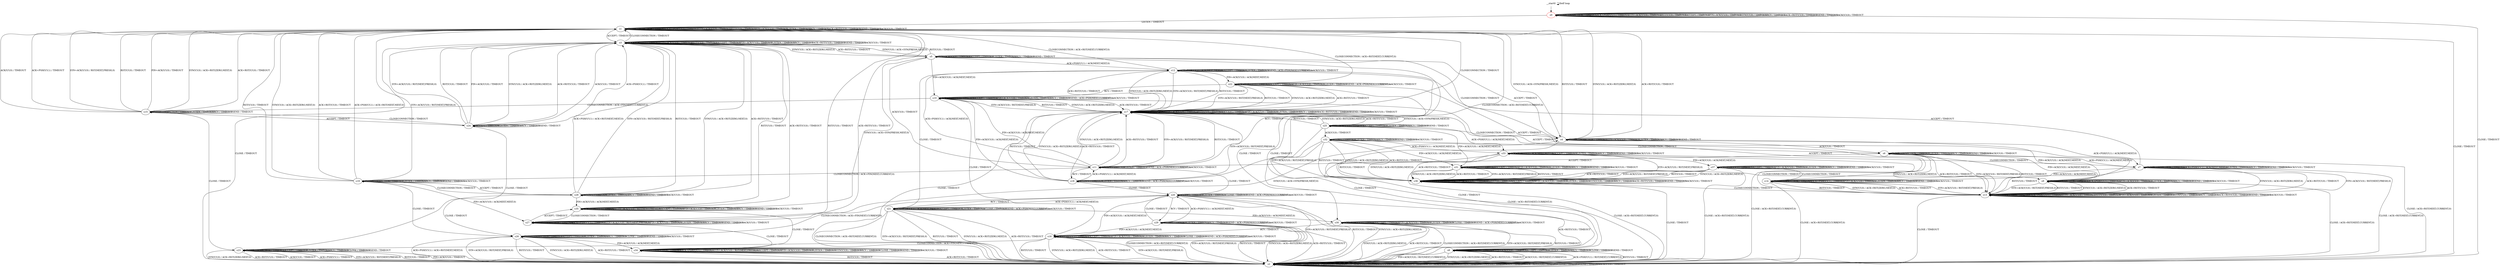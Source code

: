 digraph G {
	graph [name=G];
	s0	[color=red,
		label=s0];
	s0 -> s0	[key=0,
		label="CLOSECONNECTION / TIMEOUT"];
	s0 -> s0	[key=1,
		label="ACK+PSH(V,V,1) / TIMEOUT"];
	s0 -> s0	[key=2,
		label="SYN+ACK(V,V,0) / TIMEOUT"];
	s0 -> s0	[key=3,
		label="RST(V,V,0) / TIMEOUT"];
	s0 -> s0	[key=4,
		label="ACCEPT / TIMEOUT"];
	s0 -> s0	[key=5,
		label="FIN+ACK(V,V,0) / TIMEOUT"];
	s0 -> s0	[key=6,
		label="SYN(V,V,0) / TIMEOUT"];
	s0 -> s0	[key=7,
		label="RCV / TIMEOUT"];
	s0 -> s0	[key=8,
		label="ACK+RST(V,V,0) / TIMEOUT"];
	s0 -> s0	[key=9,
		label="SEND / TIMEOUT"];
	s0 -> s0	[key=10,
		label="ACK(V,V,0) / TIMEOUT"];
	s1	[label=s1];
	s0 -> s1	[key=0,
		label="LISTEN / TIMEOUT"];
	s2	[label=s2];
	s0 -> s2	[key=0,
		label="CLOSE / TIMEOUT"];
	s1 -> s1	[key=0,
		label="CLOSECONNECTION / TIMEOUT"];
	s1 -> s1	[key=1,
		label="ACK+PSH(V,V,1) / TIMEOUT"];
	s1 -> s1	[key=2,
		label="SYN+ACK(V,V,0) / TIMEOUT"];
	s1 -> s1	[key=3,
		label="RST(V,V,0) / TIMEOUT"];
	s1 -> s1	[key=4,
		label="FIN+ACK(V,V,0) / TIMEOUT"];
	s1 -> s1	[key=5,
		label="LISTEN / TIMEOUT"];
	s1 -> s1	[key=6,
		label="RCV / TIMEOUT"];
	s1 -> s1	[key=7,
		label="ACK+RST(V,V,0) / TIMEOUT"];
	s1 -> s1	[key=8,
		label="SEND / TIMEOUT"];
	s1 -> s1	[key=9,
		label="ACK(V,V,0) / TIMEOUT"];
	s1 -> s2	[key=0,
		label="CLOSE / TIMEOUT"];
	s3	[label=s3];
	s1 -> s3	[key=0,
		label="ACCEPT / TIMEOUT"];
	s4	[label=s4];
	s1 -> s4	[key=0,
		label="SYN(V,V,0) / ACK+SYN(FRESH,NEXT,0)"];
	s2 -> s2	[key=0,
		label="CLOSECONNECTION / TIMEOUT"];
	s2 -> s2	[key=1,
		label="ACK+PSH(V,V,1) / TIMEOUT"];
	s2 -> s2	[key=2,
		label="SYN+ACK(V,V,0) / TIMEOUT"];
	s2 -> s2	[key=3,
		label="RST(V,V,0) / TIMEOUT"];
	s2 -> s2	[key=4,
		label="ACCEPT / TIMEOUT"];
	s2 -> s2	[key=5,
		label="FIN+ACK(V,V,0) / TIMEOUT"];
	s2 -> s2	[key=6,
		label="LISTEN / TIMEOUT"];
	s2 -> s2	[key=7,
		label="SYN(V,V,0) / TIMEOUT"];
	s2 -> s2	[key=8,
		label="RCV / TIMEOUT"];
	s2 -> s2	[key=9,
		label="ACK+RST(V,V,0) / TIMEOUT"];
	s2 -> s2	[key=10,
		label="CLOSE / TIMEOUT"];
	s2 -> s2	[key=11,
		label="SEND / TIMEOUT"];
	s2 -> s2	[key=12,
		label="ACK(V,V,0) / TIMEOUT"];
	s3 -> s1	[key=0,
		label="CLOSECONNECTION / TIMEOUT"];
	s3 -> s2	[key=0,
		label="CLOSE / TIMEOUT"];
	s3 -> s3	[key=0,
		label="ACK+PSH(V,V,1) / TIMEOUT"];
	s3 -> s3	[key=1,
		label="SYN+ACK(V,V,0) / TIMEOUT"];
	s3 -> s3	[key=2,
		label="RST(V,V,0) / TIMEOUT"];
	s3 -> s3	[key=3,
		label="ACCEPT / TIMEOUT"];
	s3 -> s3	[key=4,
		label="FIN+ACK(V,V,0) / TIMEOUT"];
	s3 -> s3	[key=5,
		label="LISTEN / TIMEOUT"];
	s3 -> s3	[key=6,
		label="RCV / TIMEOUT"];
	s3 -> s3	[key=7,
		label="ACK+RST(V,V,0) / TIMEOUT"];
	s3 -> s3	[key=8,
		label="SEND / TIMEOUT"];
	s3 -> s3	[key=9,
		label="ACK(V,V,0) / TIMEOUT"];
	s5	[label=s5];
	s3 -> s5	[key=0,
		label="SYN(V,V,0) / ACK+SYN(FRESH,NEXT,0)"];
	s4 -> s1	[key=0,
		label="RST(V,V,0) / TIMEOUT"];
	s4 -> s1	[key=1,
		label="SYN(V,V,0) / ACK+RST(ZERO,NEXT,0)"];
	s4 -> s1	[key=2,
		label="ACK+RST(V,V,0) / TIMEOUT"];
	s4 -> s4	[key=0,
		label="CLOSECONNECTION / TIMEOUT"];
	s4 -> s4	[key=1,
		label="SYN+ACK(V,V,0) / TIMEOUT"];
	s4 -> s4	[key=2,
		label="LISTEN / TIMEOUT"];
	s4 -> s4	[key=3,
		label="RCV / TIMEOUT"];
	s4 -> s4	[key=4,
		label="SEND / TIMEOUT"];
	s4 -> s5	[key=0,
		label="ACCEPT / TIMEOUT"];
	s6	[label=s6];
	s4 -> s6	[key=0,
		label="ACK(V,V,0) / TIMEOUT"];
	s7	[label=s7];
	s4 -> s7	[key=0,
		label="ACK+PSH(V,V,1) / ACK(NEXT,NEXT,0)"];
	s8	[label=s8];
	s4 -> s8	[key=0,
		label="CLOSE / TIMEOUT"];
	s9	[label=s9];
	s4 -> s9	[key=0,
		label="FIN+ACK(V,V,0) / ACK(NEXT,NEXT,0)"];
	s5 -> s3	[key=0,
		label="RST(V,V,0) / TIMEOUT"];
	s5 -> s3	[key=1,
		label="SYN(V,V,0) / ACK+RST(ZERO,NEXT,0)"];
	s5 -> s3	[key=2,
		label="ACK+RST(V,V,0) / TIMEOUT"];
	s5 -> s4	[key=0,
		label="CLOSECONNECTION / TIMEOUT"];
	s5 -> s5	[key=0,
		label="SYN+ACK(V,V,0) / TIMEOUT"];
	s5 -> s5	[key=1,
		label="ACCEPT / TIMEOUT"];
	s5 -> s5	[key=2,
		label="LISTEN / TIMEOUT"];
	s5 -> s5	[key=3,
		label="RCV / TIMEOUT"];
	s5 -> s5	[key=4,
		label="SEND / TIMEOUT"];
	s5 -> s8	[key=0,
		label="CLOSE / TIMEOUT"];
	s10	[label=s10];
	s5 -> s10	[key=0,
		label="FIN+ACK(V,V,0) / ACK(NEXT,NEXT,0)"];
	s11	[label=s11];
	s5 -> s11	[key=0,
		label="ACK(V,V,0) / TIMEOUT"];
	s12	[label=s12];
	s5 -> s12	[key=0,
		label="ACK+PSH(V,V,1) / ACK(NEXT,NEXT,0)"];
	s6 -> s2	[key=0,
		label="CLOSE / ACK+RST(NEXT,CURRENT,0)"];
	s6 -> s6	[key=0,
		label="CLOSECONNECTION / TIMEOUT"];
	s6 -> s6	[key=1,
		label="LISTEN / TIMEOUT"];
	s6 -> s6	[key=2,
		label="RCV / TIMEOUT"];
	s6 -> s6	[key=3,
		label="SEND / TIMEOUT"];
	s6 -> s6	[key=4,
		label="ACK(V,V,0) / TIMEOUT"];
	s6 -> s7	[key=0,
		label="ACK+PSH(V,V,1) / ACK(NEXT,NEXT,0)"];
	s6 -> s9	[key=0,
		label="FIN+ACK(V,V,0) / ACK(NEXT,NEXT,0)"];
	s6 -> s11	[key=0,
		label="ACCEPT / TIMEOUT"];
	s13	[label=s13];
	s6 -> s13	[key=0,
		label="SYN+ACK(V,V,0) / RST(NEXT,FRESH,0)"];
	s6 -> s13	[key=1,
		label="RST(V,V,0) / TIMEOUT"];
	s6 -> s13	[key=2,
		label="SYN(V,V,0) / ACK+RST(ZERO,NEXT,0)"];
	s6 -> s13	[key=3,
		label="ACK+RST(V,V,0) / TIMEOUT"];
	s7 -> s2	[key=0,
		label="CLOSE / ACK+RST(NEXT,CURRENT,0)"];
	s7 -> s7	[key=0,
		label="CLOSECONNECTION / TIMEOUT"];
	s7 -> s7	[key=1,
		label="ACK+PSH(V,V,1) / ACK(NEXT,NEXT,0)"];
	s7 -> s7	[key=2,
		label="LISTEN / TIMEOUT"];
	s7 -> s7	[key=3,
		label="RCV / TIMEOUT"];
	s7 -> s7	[key=4,
		label="SEND / TIMEOUT"];
	s7 -> s7	[key=5,
		label="ACK(V,V,0) / TIMEOUT"];
	s7 -> s12	[key=0,
		label="ACCEPT / TIMEOUT"];
	s7 -> s13	[key=0,
		label="SYN+ACK(V,V,0) / RST(NEXT,FRESH,0)"];
	s7 -> s13	[key=1,
		label="RST(V,V,0) / TIMEOUT"];
	s7 -> s13	[key=2,
		label="SYN(V,V,0) / ACK+RST(ZERO,NEXT,0)"];
	s7 -> s13	[key=3,
		label="ACK+RST(V,V,0) / TIMEOUT"];
	s14	[label=s14];
	s7 -> s14	[key=0,
		label="FIN+ACK(V,V,0) / ACK(NEXT,NEXT,0)"];
	s8 -> s2	[key=0,
		label="ACK+PSH(V,V,1) / RST(NEXT,CURRENT,0)"];
	s8 -> s2	[key=1,
		label="RST(V,V,0) / TIMEOUT"];
	s8 -> s2	[key=2,
		label="FIN+ACK(V,V,0) / RST(NEXT,CURRENT,0)"];
	s8 -> s2	[key=3,
		label="SYN(V,V,0) / ACK+RST(ZERO,NEXT,0)"];
	s8 -> s2	[key=4,
		label="ACK+RST(V,V,0) / TIMEOUT"];
	s8 -> s2	[key=5,
		label="ACK(V,V,0) / RST(NEXT,CURRENT,0)"];
	s8 -> s8	[key=0,
		label="CLOSECONNECTION / TIMEOUT"];
	s8 -> s8	[key=1,
		label="SYN+ACK(V,V,0) / TIMEOUT"];
	s8 -> s8	[key=2,
		label="ACCEPT / TIMEOUT"];
	s8 -> s8	[key=3,
		label="LISTEN / TIMEOUT"];
	s8 -> s8	[key=4,
		label="RCV / TIMEOUT"];
	s8 -> s8	[key=5,
		label="CLOSE / TIMEOUT"];
	s8 -> s8	[key=6,
		label="SEND / TIMEOUT"];
	s9 -> s2	[key=0,
		label="CLOSE / ACK+RST(NEXT,CURRENT,0)"];
	s9 -> s9	[key=0,
		label="CLOSECONNECTION / TIMEOUT"];
	s9 -> s9	[key=1,
		label="ACK+PSH(V,V,1) / TIMEOUT"];
	s9 -> s9	[key=2,
		label="FIN+ACK(V,V,0) / TIMEOUT"];
	s9 -> s9	[key=3,
		label="LISTEN / TIMEOUT"];
	s9 -> s9	[key=4,
		label="RCV / TIMEOUT"];
	s9 -> s9	[key=5,
		label="SEND / TIMEOUT"];
	s9 -> s9	[key=6,
		label="ACK(V,V,0) / TIMEOUT"];
	s9 -> s10	[key=0,
		label="ACCEPT / TIMEOUT"];
	s9 -> s13	[key=0,
		label="SYN+ACK(V,V,0) / RST(NEXT,FRESH,0)"];
	s9 -> s13	[key=1,
		label="RST(V,V,0) / TIMEOUT"];
	s9 -> s13	[key=2,
		label="SYN(V,V,0) / ACK+RST(ZERO,NEXT,0)"];
	s9 -> s13	[key=3,
		label="ACK+RST(V,V,0) / TIMEOUT"];
	s10 -> s10	[key=0,
		label="ACK+PSH(V,V,1) / TIMEOUT"];
	s10 -> s10	[key=1,
		label="ACCEPT / TIMEOUT"];
	s10 -> s10	[key=2,
		label="FIN+ACK(V,V,0) / TIMEOUT"];
	s10 -> s10	[key=3,
		label="LISTEN / TIMEOUT"];
	s10 -> s10	[key=4,
		label="RCV / TIMEOUT"];
	s10 -> s10	[key=5,
		label="SEND / ACK+PSH(NEXT,CURRENT,1)"];
	s10 -> s10	[key=6,
		label="ACK(V,V,0) / TIMEOUT"];
	s15	[label=s15];
	s10 -> s15	[key=0,
		label="CLOSECONNECTION / ACK+FIN(NEXT,CURRENT,0)"];
	s16	[label=s16];
	s10 -> s16	[key=0,
		label="CLOSE / TIMEOUT"];
	s17	[label=s17];
	s10 -> s17	[key=0,
		label="SYN+ACK(V,V,0) / RST(NEXT,FRESH,0)"];
	s10 -> s17	[key=1,
		label="RST(V,V,0) / TIMEOUT"];
	s10 -> s17	[key=2,
		label="SYN(V,V,0) / ACK+RST(ZERO,NEXT,0)"];
	s10 -> s17	[key=3,
		label="ACK+RST(V,V,0) / TIMEOUT"];
	s11 -> s10	[key=0,
		label="FIN+ACK(V,V,0) / ACK(NEXT,NEXT,0)"];
	s11 -> s11	[key=0,
		label="ACCEPT / TIMEOUT"];
	s11 -> s11	[key=1,
		label="LISTEN / TIMEOUT"];
	s11 -> s11	[key=2,
		label="SEND / ACK+PSH(NEXT,CURRENT,1)"];
	s11 -> s11	[key=3,
		label="ACK(V,V,0) / TIMEOUT"];
	s11 -> s12	[key=0,
		label="ACK+PSH(V,V,1) / ACK(NEXT,NEXT,0)"];
	s11 -> s17	[key=0,
		label="SYN+ACK(V,V,0) / RST(NEXT,FRESH,0)"];
	s11 -> s17	[key=1,
		label="RST(V,V,0) / TIMEOUT"];
	s11 -> s17	[key=2,
		label="SYN(V,V,0) / ACK+RST(ZERO,NEXT,0)"];
	s11 -> s17	[key=3,
		label="ACK+RST(V,V,0) / TIMEOUT"];
	s18	[label=s18];
	s11 -> s18	[key=0,
		label="RCV / TIMEOUT"];
	s19	[label=s19];
	s11 -> s19	[key=0,
		label="CLOSECONNECTION / ACK+FIN(NEXT,CURRENT,0)"];
	s20	[label=s20];
	s11 -> s20	[key=0,
		label="CLOSE / TIMEOUT"];
	s12 -> s1	[key=0,
		label="CLOSECONNECTION / ACK+RST(NEXT,CURRENT,0)"];
	s12 -> s11	[key=0,
		label="RCV / TIMEOUT"];
	s12 -> s12	[key=0,
		label="ACK+PSH(V,V,1) / ACK(NEXT,NEXT,0)"];
	s12 -> s12	[key=1,
		label="ACCEPT / TIMEOUT"];
	s12 -> s12	[key=2,
		label="LISTEN / TIMEOUT"];
	s12 -> s12	[key=3,
		label="SEND / ACK+PSH(NEXT,CURRENT,1)"];
	s12 -> s12	[key=4,
		label="ACK(V,V,0) / TIMEOUT"];
	s12 -> s17	[key=0,
		label="SYN+ACK(V,V,0) / RST(NEXT,FRESH,0)"];
	s12 -> s17	[key=1,
		label="RST(V,V,0) / TIMEOUT"];
	s12 -> s17	[key=2,
		label="SYN(V,V,0) / ACK+RST(ZERO,NEXT,0)"];
	s12 -> s17	[key=3,
		label="ACK+RST(V,V,0) / TIMEOUT"];
	s21	[label=s21];
	s12 -> s21	[key=0,
		label="CLOSE / TIMEOUT"];
	s22	[label=s22];
	s12 -> s22	[key=0,
		label="FIN+ACK(V,V,0) / ACK(NEXT,NEXT,0)"];
	s13 -> s2	[key=0,
		label="CLOSE / TIMEOUT"];
	s13 -> s13	[key=0,
		label="CLOSECONNECTION / TIMEOUT"];
	s13 -> s13	[key=1,
		label="ACK+PSH(V,V,1) / TIMEOUT"];
	s13 -> s13	[key=2,
		label="SYN+ACK(V,V,0) / TIMEOUT"];
	s13 -> s13	[key=3,
		label="RST(V,V,0) / TIMEOUT"];
	s13 -> s13	[key=4,
		label="FIN+ACK(V,V,0) / TIMEOUT"];
	s13 -> s13	[key=5,
		label="LISTEN / TIMEOUT"];
	s13 -> s13	[key=6,
		label="SYN(V,V,0) / TIMEOUT"];
	s13 -> s13	[key=7,
		label="RCV / TIMEOUT"];
	s13 -> s13	[key=8,
		label="ACK+RST(V,V,0) / TIMEOUT"];
	s13 -> s13	[key=9,
		label="SEND / TIMEOUT"];
	s13 -> s13	[key=10,
		label="ACK(V,V,0) / TIMEOUT"];
	s13 -> s17	[key=0,
		label="ACCEPT / TIMEOUT"];
	s14 -> s2	[key=0,
		label="CLOSE / ACK+RST(NEXT,CURRENT,0)"];
	s14 -> s13	[key=0,
		label="SYN+ACK(V,V,0) / RST(NEXT,FRESH,0)"];
	s14 -> s13	[key=1,
		label="RST(V,V,0) / TIMEOUT"];
	s14 -> s13	[key=2,
		label="SYN(V,V,0) / ACK+RST(ZERO,NEXT,0)"];
	s14 -> s13	[key=3,
		label="ACK+RST(V,V,0) / TIMEOUT"];
	s14 -> s14	[key=0,
		label="CLOSECONNECTION / TIMEOUT"];
	s14 -> s14	[key=1,
		label="ACK+PSH(V,V,1) / TIMEOUT"];
	s14 -> s14	[key=2,
		label="FIN+ACK(V,V,0) / TIMEOUT"];
	s14 -> s14	[key=3,
		label="LISTEN / TIMEOUT"];
	s14 -> s14	[key=4,
		label="RCV / TIMEOUT"];
	s14 -> s14	[key=5,
		label="SEND / TIMEOUT"];
	s14 -> s14	[key=6,
		label="ACK(V,V,0) / TIMEOUT"];
	s14 -> s22	[key=0,
		label="ACCEPT / TIMEOUT"];
	s15 -> s1	[key=0,
		label="ACK+PSH(V,V,1) / TIMEOUT"];
	s15 -> s1	[key=1,
		label="SYN+ACK(V,V,0) / RST(NEXT,FRESH,0)"];
	s15 -> s1	[key=2,
		label="RST(V,V,0) / TIMEOUT"];
	s15 -> s1	[key=3,
		label="FIN+ACK(V,V,0) / TIMEOUT"];
	s15 -> s1	[key=4,
		label="SYN(V,V,0) / ACK+RST(ZERO,NEXT,0)"];
	s15 -> s1	[key=5,
		label="ACK+RST(V,V,0) / TIMEOUT"];
	s15 -> s1	[key=6,
		label="ACK(V,V,0) / TIMEOUT"];
	s15 -> s15	[key=0,
		label="CLOSECONNECTION / TIMEOUT"];
	s15 -> s15	[key=1,
		label="LISTEN / TIMEOUT"];
	s15 -> s15	[key=2,
		label="RCV / TIMEOUT"];
	s15 -> s15	[key=3,
		label="SEND / TIMEOUT"];
	s23	[label=s23];
	s15 -> s23	[key=0,
		label="CLOSE / TIMEOUT"];
	s24	[label=s24];
	s15 -> s24	[key=0,
		label="ACCEPT / TIMEOUT"];
	s16 -> s2	[key=0,
		label="SYN+ACK(V,V,0) / RST(NEXT,FRESH,0)"];
	s16 -> s2	[key=1,
		label="RST(V,V,0) / TIMEOUT"];
	s16 -> s2	[key=2,
		label="SYN(V,V,0) / ACK+RST(ZERO,NEXT,0)"];
	s16 -> s2	[key=3,
		label="ACK+RST(V,V,0) / TIMEOUT"];
	s16 -> s16	[key=0,
		label="ACK+PSH(V,V,1) / TIMEOUT"];
	s16 -> s16	[key=1,
		label="ACCEPT / TIMEOUT"];
	s16 -> s16	[key=2,
		label="FIN+ACK(V,V,0) / TIMEOUT"];
	s16 -> s16	[key=3,
		label="LISTEN / TIMEOUT"];
	s16 -> s16	[key=4,
		label="RCV / TIMEOUT"];
	s16 -> s16	[key=5,
		label="CLOSE / TIMEOUT"];
	s16 -> s16	[key=6,
		label="SEND / ACK+PSH(NEXT,CURRENT,1)"];
	s16 -> s16	[key=7,
		label="ACK(V,V,0) / TIMEOUT"];
	s16 -> s23	[key=0,
		label="CLOSECONNECTION / ACK+FIN(NEXT,CURRENT,0)"];
	s17 -> s1	[key=0,
		label="CLOSECONNECTION / TIMEOUT"];
	s17 -> s2	[key=0,
		label="CLOSE / TIMEOUT"];
	s17 -> s17	[key=0,
		label="ACK+PSH(V,V,1) / TIMEOUT"];
	s17 -> s17	[key=1,
		label="SYN+ACK(V,V,0) / TIMEOUT"];
	s17 -> s17	[key=2,
		label="RST(V,V,0) / TIMEOUT"];
	s17 -> s17	[key=3,
		label="ACCEPT / TIMEOUT"];
	s17 -> s17	[key=4,
		label="FIN+ACK(V,V,0) / TIMEOUT"];
	s17 -> s17	[key=5,
		label="LISTEN / TIMEOUT"];
	s17 -> s17	[key=6,
		label="RCV / TIMEOUT"];
	s17 -> s17	[key=7,
		label="ACK+RST(V,V,0) / TIMEOUT"];
	s17 -> s17	[key=8,
		label="SEND / TIMEOUT"];
	s17 -> s17	[key=9,
		label="ACK(V,V,0) / TIMEOUT"];
	s25	[label=s25];
	s17 -> s25	[key=0,
		label="SYN(V,V,0) / ACK+SYN(FRESH,NEXT,0)"];
	s18 -> s1	[key=0,
		label="CLOSECONNECTION / ACK+RST(NEXT,CURRENT,0)"];
	s18 -> s10	[key=0,
		label="FIN+ACK(V,V,0) / ACK(NEXT,NEXT,0)"];
	s18 -> s11	[key=0,
		label="ACK+PSH(V,V,1) / ACK(NEXT,NEXT,0)"];
	s18 -> s17	[key=0,
		label="SYN+ACK(V,V,0) / RST(NEXT,FRESH,0)"];
	s18 -> s17	[key=1,
		label="RST(V,V,0) / TIMEOUT"];
	s18 -> s17	[key=2,
		label="SYN(V,V,0) / ACK+RST(ZERO,NEXT,0)"];
	s18 -> s17	[key=3,
		label="ACK+RST(V,V,0) / TIMEOUT"];
	s18 -> s18	[key=0,
		label="ACCEPT / TIMEOUT"];
	s18 -> s18	[key=1,
		label="LISTEN / TIMEOUT"];
	s18 -> s18	[key=2,
		label="RCV / TIMEOUT"];
	s18 -> s18	[key=3,
		label="SEND / ACK+PSH(NEXT,CURRENT,1)"];
	s18 -> s18	[key=4,
		label="ACK(V,V,0) / TIMEOUT"];
	s18 -> s20	[key=0,
		label="CLOSE / TIMEOUT"];
	s19 -> s1	[key=0,
		label="ACK+PSH(V,V,1) / ACK+RST(NEXT,NEXT,0)"];
	s19 -> s1	[key=1,
		label="SYN+ACK(V,V,0) / RST(NEXT,FRESH,0)"];
	s19 -> s1	[key=2,
		label="RST(V,V,0) / TIMEOUT"];
	s19 -> s1	[key=3,
		label="SYN(V,V,0) / ACK+RST(ZERO,NEXT,0)"];
	s19 -> s1	[key=4,
		label="ACK+RST(V,V,0) / TIMEOUT"];
	s19 -> s19	[key=0,
		label="CLOSECONNECTION / TIMEOUT"];
	s19 -> s19	[key=1,
		label="LISTEN / TIMEOUT"];
	s19 -> s19	[key=2,
		label="RCV / TIMEOUT"];
	s19 -> s19	[key=3,
		label="SEND / TIMEOUT"];
	s19 -> s19	[key=4,
		label="ACK(V,V,0) / TIMEOUT"];
	s26	[label=s26];
	s19 -> s26	[key=0,
		label="CLOSE / TIMEOUT"];
	s27	[label=s27];
	s19 -> s27	[key=0,
		label="FIN+ACK(V,V,0) / ACK(NEXT,NEXT,0)"];
	s28	[label=s28];
	s19 -> s28	[key=0,
		label="ACCEPT / TIMEOUT"];
	s20 -> s2	[key=0,
		label="SYN+ACK(V,V,0) / RST(NEXT,FRESH,0)"];
	s20 -> s2	[key=1,
		label="RST(V,V,0) / TIMEOUT"];
	s20 -> s2	[key=2,
		label="SYN(V,V,0) / ACK+RST(ZERO,NEXT,0)"];
	s20 -> s2	[key=3,
		label="ACK+RST(V,V,0) / TIMEOUT"];
	s20 -> s16	[key=0,
		label="FIN+ACK(V,V,0) / ACK(NEXT,NEXT,0)"];
	s20 -> s20	[key=0,
		label="ACCEPT / TIMEOUT"];
	s20 -> s20	[key=1,
		label="LISTEN / TIMEOUT"];
	s20 -> s20	[key=2,
		label="CLOSE / TIMEOUT"];
	s20 -> s20	[key=3,
		label="SEND / ACK+PSH(NEXT,CURRENT,1)"];
	s20 -> s20	[key=4,
		label="ACK(V,V,0) / TIMEOUT"];
	s20 -> s21	[key=0,
		label="ACK+PSH(V,V,1) / ACK(NEXT,NEXT,0)"];
	s20 -> s26	[key=0,
		label="CLOSECONNECTION / ACK+FIN(NEXT,CURRENT,0)"];
	s29	[label=s29];
	s20 -> s29	[key=0,
		label="RCV / TIMEOUT"];
	s21 -> s2	[key=0,
		label="CLOSECONNECTION / ACK+RST(NEXT,CURRENT,0)"];
	s21 -> s2	[key=1,
		label="SYN+ACK(V,V,0) / RST(NEXT,FRESH,0)"];
	s21 -> s2	[key=2,
		label="RST(V,V,0) / TIMEOUT"];
	s21 -> s2	[key=3,
		label="SYN(V,V,0) / ACK+RST(ZERO,NEXT,0)"];
	s21 -> s2	[key=4,
		label="ACK+RST(V,V,0) / TIMEOUT"];
	s21 -> s20	[key=0,
		label="RCV / TIMEOUT"];
	s21 -> s21	[key=0,
		label="ACK+PSH(V,V,1) / ACK(NEXT,NEXT,0)"];
	s21 -> s21	[key=1,
		label="ACCEPT / TIMEOUT"];
	s21 -> s21	[key=2,
		label="LISTEN / TIMEOUT"];
	s21 -> s21	[key=3,
		label="CLOSE / TIMEOUT"];
	s21 -> s21	[key=4,
		label="SEND / ACK+PSH(NEXT,CURRENT,1)"];
	s21 -> s21	[key=5,
		label="ACK(V,V,0) / TIMEOUT"];
	s30	[label=s30];
	s21 -> s30	[key=0,
		label="FIN+ACK(V,V,0) / ACK(NEXT,NEXT,0)"];
	s22 -> s1	[key=0,
		label="CLOSECONNECTION / ACK+RST(NEXT,CURRENT,0)"];
	s22 -> s10	[key=0,
		label="RCV / TIMEOUT"];
	s22 -> s17	[key=0,
		label="SYN+ACK(V,V,0) / RST(NEXT,FRESH,0)"];
	s22 -> s17	[key=1,
		label="RST(V,V,0) / TIMEOUT"];
	s22 -> s17	[key=2,
		label="SYN(V,V,0) / ACK+RST(ZERO,NEXT,0)"];
	s22 -> s17	[key=3,
		label="ACK+RST(V,V,0) / TIMEOUT"];
	s22 -> s22	[key=0,
		label="ACK+PSH(V,V,1) / TIMEOUT"];
	s22 -> s22	[key=1,
		label="ACCEPT / TIMEOUT"];
	s22 -> s22	[key=2,
		label="FIN+ACK(V,V,0) / TIMEOUT"];
	s22 -> s22	[key=3,
		label="LISTEN / TIMEOUT"];
	s22 -> s22	[key=4,
		label="SEND / ACK+PSH(NEXT,CURRENT,1)"];
	s22 -> s22	[key=5,
		label="ACK(V,V,0) / TIMEOUT"];
	s22 -> s30	[key=0,
		label="CLOSE / TIMEOUT"];
	s23 -> s2	[key=0,
		label="ACK+PSH(V,V,1) / TIMEOUT"];
	s23 -> s2	[key=1,
		label="SYN+ACK(V,V,0) / RST(NEXT,FRESH,0)"];
	s23 -> s2	[key=2,
		label="RST(V,V,0) / TIMEOUT"];
	s23 -> s2	[key=3,
		label="FIN+ACK(V,V,0) / TIMEOUT"];
	s23 -> s2	[key=4,
		label="SYN(V,V,0) / ACK+RST(ZERO,NEXT,0)"];
	s23 -> s2	[key=5,
		label="ACK+RST(V,V,0) / TIMEOUT"];
	s23 -> s2	[key=6,
		label="ACK(V,V,0) / TIMEOUT"];
	s23 -> s23	[key=0,
		label="CLOSECONNECTION / TIMEOUT"];
	s23 -> s23	[key=1,
		label="ACCEPT / TIMEOUT"];
	s23 -> s23	[key=2,
		label="LISTEN / TIMEOUT"];
	s23 -> s23	[key=3,
		label="RCV / TIMEOUT"];
	s23 -> s23	[key=4,
		label="CLOSE / TIMEOUT"];
	s23 -> s23	[key=5,
		label="SEND / TIMEOUT"];
	s24 -> s3	[key=0,
		label="ACK+PSH(V,V,1) / TIMEOUT"];
	s24 -> s3	[key=1,
		label="SYN+ACK(V,V,0) / RST(NEXT,FRESH,0)"];
	s24 -> s3	[key=2,
		label="RST(V,V,0) / TIMEOUT"];
	s24 -> s3	[key=3,
		label="FIN+ACK(V,V,0) / TIMEOUT"];
	s24 -> s3	[key=4,
		label="SYN(V,V,0) / ACK+RST(ZERO,NEXT,0)"];
	s24 -> s3	[key=5,
		label="ACK+RST(V,V,0) / TIMEOUT"];
	s24 -> s3	[key=6,
		label="ACK(V,V,0) / TIMEOUT"];
	s24 -> s15	[key=0,
		label="CLOSECONNECTION / TIMEOUT"];
	s24 -> s23	[key=0,
		label="CLOSE / TIMEOUT"];
	s24 -> s24	[key=0,
		label="ACCEPT / TIMEOUT"];
	s24 -> s24	[key=1,
		label="LISTEN / TIMEOUT"];
	s24 -> s24	[key=2,
		label="RCV / TIMEOUT"];
	s24 -> s24	[key=3,
		label="SEND / TIMEOUT"];
	s25 -> s4	[key=0,
		label="CLOSECONNECTION / TIMEOUT"];
	s25 -> s8	[key=0,
		label="CLOSE / TIMEOUT"];
	s25 -> s17	[key=0,
		label="RST(V,V,0) / TIMEOUT"];
	s25 -> s17	[key=1,
		label="SYN(V,V,0) / ACK+RST(ZERO,NEXT,0)"];
	s25 -> s17	[key=2,
		label="ACK+RST(V,V,0) / TIMEOUT"];
	s25 -> s25	[key=0,
		label="SYN+ACK(V,V,0) / TIMEOUT"];
	s25 -> s25	[key=1,
		label="ACCEPT / TIMEOUT"];
	s25 -> s25	[key=2,
		label="LISTEN / TIMEOUT"];
	s25 -> s25	[key=3,
		label="RCV / TIMEOUT"];
	s25 -> s25	[key=4,
		label="SEND / TIMEOUT"];
	s31	[label=s31];
	s25 -> s31	[key=0,
		label="FIN+ACK(V,V,0) / ACK(NEXT,NEXT,0)"];
	s32	[label=s32];
	s25 -> s32	[key=0,
		label="ACK(V,V,0) / TIMEOUT"];
	s33	[label=s33];
	s25 -> s33	[key=0,
		label="ACK+PSH(V,V,1) / ACK(NEXT,NEXT,0)"];
	s26 -> s2	[key=0,
		label="ACK+PSH(V,V,1) / ACK+RST(NEXT,NEXT,0)"];
	s26 -> s2	[key=1,
		label="SYN+ACK(V,V,0) / RST(NEXT,FRESH,0)"];
	s26 -> s2	[key=2,
		label="RST(V,V,0) / TIMEOUT"];
	s26 -> s2	[key=3,
		label="SYN(V,V,0) / ACK+RST(ZERO,NEXT,0)"];
	s26 -> s2	[key=4,
		label="ACK+RST(V,V,0) / TIMEOUT"];
	s26 -> s26	[key=0,
		label="CLOSECONNECTION / TIMEOUT"];
	s26 -> s26	[key=1,
		label="ACCEPT / TIMEOUT"];
	s26 -> s26	[key=2,
		label="LISTEN / TIMEOUT"];
	s26 -> s26	[key=3,
		label="RCV / TIMEOUT"];
	s26 -> s26	[key=4,
		label="CLOSE / TIMEOUT"];
	s26 -> s26	[key=5,
		label="SEND / TIMEOUT"];
	s26 -> s26	[key=6,
		label="ACK(V,V,0) / TIMEOUT"];
	s34	[label=s34];
	s26 -> s34	[key=0,
		label="FIN+ACK(V,V,0) / ACK(NEXT,NEXT,0)"];
	s27 -> s1	[key=0,
		label="RST(V,V,0) / TIMEOUT"];
	s27 -> s1	[key=1,
		label="ACK+RST(V,V,0) / TIMEOUT"];
	s27 -> s4	[key=0,
		label="SYN(V,V,0) / ACK+SYN(FRESH,NEXT,0)"];
	s27 -> s27	[key=0,
		label="CLOSECONNECTION / TIMEOUT"];
	s27 -> s27	[key=1,
		label="ACK+PSH(V,V,1) / TIMEOUT"];
	s27 -> s27	[key=2,
		label="SYN+ACK(V,V,0) / RST(NEXT,FRESH,0)"];
	s27 -> s27	[key=3,
		label="FIN+ACK(V,V,0) / TIMEOUT"];
	s27 -> s27	[key=4,
		label="LISTEN / TIMEOUT"];
	s27 -> s27	[key=5,
		label="RCV / TIMEOUT"];
	s27 -> s27	[key=6,
		label="SEND / TIMEOUT"];
	s27 -> s27	[key=7,
		label="ACK(V,V,0) / TIMEOUT"];
	s27 -> s34	[key=0,
		label="CLOSE / TIMEOUT"];
	s35	[label=s35];
	s27 -> s35	[key=0,
		label="ACCEPT / TIMEOUT"];
	s28 -> s3	[key=0,
		label="ACK+PSH(V,V,1) / ACK+RST(NEXT,NEXT,0)"];
	s28 -> s3	[key=1,
		label="SYN+ACK(V,V,0) / RST(NEXT,FRESH,0)"];
	s28 -> s3	[key=2,
		label="RST(V,V,0) / TIMEOUT"];
	s28 -> s3	[key=3,
		label="SYN(V,V,0) / ACK+RST(ZERO,NEXT,0)"];
	s28 -> s3	[key=4,
		label="ACK+RST(V,V,0) / TIMEOUT"];
	s28 -> s19	[key=0,
		label="CLOSECONNECTION / TIMEOUT"];
	s28 -> s26	[key=0,
		label="CLOSE / TIMEOUT"];
	s28 -> s28	[key=0,
		label="ACCEPT / TIMEOUT"];
	s28 -> s28	[key=1,
		label="LISTEN / TIMEOUT"];
	s28 -> s28	[key=2,
		label="RCV / TIMEOUT"];
	s28 -> s28	[key=3,
		label="SEND / TIMEOUT"];
	s28 -> s28	[key=4,
		label="ACK(V,V,0) / TIMEOUT"];
	s28 -> s35	[key=0,
		label="FIN+ACK(V,V,0) / ACK(NEXT,NEXT,0)"];
	s29 -> s2	[key=0,
		label="CLOSECONNECTION / ACK+RST(NEXT,CURRENT,0)"];
	s29 -> s2	[key=1,
		label="SYN+ACK(V,V,0) / RST(NEXT,FRESH,0)"];
	s29 -> s2	[key=2,
		label="RST(V,V,0) / TIMEOUT"];
	s29 -> s2	[key=3,
		label="SYN(V,V,0) / ACK+RST(ZERO,NEXT,0)"];
	s29 -> s2	[key=4,
		label="ACK+RST(V,V,0) / TIMEOUT"];
	s29 -> s16	[key=0,
		label="FIN+ACK(V,V,0) / ACK(NEXT,NEXT,0)"];
	s29 -> s20	[key=0,
		label="ACK+PSH(V,V,1) / ACK(NEXT,NEXT,0)"];
	s29 -> s20	[key=1,
		label="CLOSE / TIMEOUT"];
	s29 -> s29	[key=0,
		label="ACCEPT / TIMEOUT"];
	s29 -> s29	[key=1,
		label="LISTEN / TIMEOUT"];
	s29 -> s29	[key=2,
		label="RCV / TIMEOUT"];
	s29 -> s29	[key=3,
		label="SEND / ACK+PSH(NEXT,CURRENT,1)"];
	s29 -> s29	[key=4,
		label="ACK(V,V,0) / TIMEOUT"];
	s30 -> s2	[key=0,
		label="CLOSECONNECTION / ACK+RST(NEXT,CURRENT,0)"];
	s30 -> s2	[key=1,
		label="SYN+ACK(V,V,0) / RST(NEXT,FRESH,0)"];
	s30 -> s2	[key=2,
		label="RST(V,V,0) / TIMEOUT"];
	s30 -> s2	[key=3,
		label="SYN(V,V,0) / ACK+RST(ZERO,NEXT,0)"];
	s30 -> s2	[key=4,
		label="ACK+RST(V,V,0) / TIMEOUT"];
	s30 -> s16	[key=0,
		label="RCV / TIMEOUT"];
	s30 -> s30	[key=0,
		label="ACK+PSH(V,V,1) / TIMEOUT"];
	s30 -> s30	[key=1,
		label="ACCEPT / TIMEOUT"];
	s30 -> s30	[key=2,
		label="FIN+ACK(V,V,0) / TIMEOUT"];
	s30 -> s30	[key=3,
		label="LISTEN / TIMEOUT"];
	s30 -> s30	[key=4,
		label="CLOSE / TIMEOUT"];
	s30 -> s30	[key=5,
		label="SEND / ACK+PSH(NEXT,CURRENT,1)"];
	s30 -> s30	[key=6,
		label="ACK(V,V,0) / TIMEOUT"];
	s31 -> s2	[key=0,
		label="CLOSE / ACK+RST(NEXT,CURRENT,0)"];
	s31 -> s9	[key=0,
		label="CLOSECONNECTION / TIMEOUT"];
	s31 -> s31	[key=0,
		label="ACK+PSH(V,V,1) / TIMEOUT"];
	s31 -> s31	[key=1,
		label="ACCEPT / TIMEOUT"];
	s31 -> s31	[key=2,
		label="FIN+ACK(V,V,0) / TIMEOUT"];
	s31 -> s31	[key=3,
		label="LISTEN / TIMEOUT"];
	s31 -> s31	[key=4,
		label="RCV / TIMEOUT"];
	s31 -> s31	[key=5,
		label="SEND / TIMEOUT"];
	s31 -> s31	[key=6,
		label="ACK(V,V,0) / TIMEOUT"];
	s36	[label=s36];
	s31 -> s36	[key=0,
		label="SYN+ACK(V,V,0) / RST(NEXT,FRESH,0)"];
	s31 -> s36	[key=1,
		label="RST(V,V,0) / TIMEOUT"];
	s31 -> s36	[key=2,
		label="SYN(V,V,0) / ACK+RST(ZERO,NEXT,0)"];
	s31 -> s36	[key=3,
		label="ACK+RST(V,V,0) / TIMEOUT"];
	s32 -> s2	[key=0,
		label="CLOSE / ACK+RST(NEXT,CURRENT,0)"];
	s32 -> s6	[key=0,
		label="CLOSECONNECTION / TIMEOUT"];
	s32 -> s31	[key=0,
		label="FIN+ACK(V,V,0) / ACK(NEXT,NEXT,0)"];
	s32 -> s32	[key=0,
		label="ACCEPT / TIMEOUT"];
	s32 -> s32	[key=1,
		label="LISTEN / TIMEOUT"];
	s32 -> s32	[key=2,
		label="RCV / TIMEOUT"];
	s32 -> s32	[key=3,
		label="SEND / TIMEOUT"];
	s32 -> s32	[key=4,
		label="ACK(V,V,0) / TIMEOUT"];
	s32 -> s33	[key=0,
		label="ACK+PSH(V,V,1) / ACK(NEXT,NEXT,0)"];
	s32 -> s36	[key=0,
		label="SYN+ACK(V,V,0) / RST(NEXT,FRESH,0)"];
	s32 -> s36	[key=1,
		label="RST(V,V,0) / TIMEOUT"];
	s32 -> s36	[key=2,
		label="SYN(V,V,0) / ACK+RST(ZERO,NEXT,0)"];
	s32 -> s36	[key=3,
		label="ACK+RST(V,V,0) / TIMEOUT"];
	s33 -> s2	[key=0,
		label="CLOSE / ACK+RST(NEXT,CURRENT,0)"];
	s33 -> s7	[key=0,
		label="CLOSECONNECTION / TIMEOUT"];
	s33 -> s33	[key=0,
		label="ACK+PSH(V,V,1) / ACK(NEXT,NEXT,0)"];
	s33 -> s33	[key=1,
		label="ACCEPT / TIMEOUT"];
	s33 -> s33	[key=2,
		label="LISTEN / TIMEOUT"];
	s33 -> s33	[key=3,
		label="RCV / TIMEOUT"];
	s33 -> s33	[key=4,
		label="SEND / TIMEOUT"];
	s33 -> s33	[key=5,
		label="ACK(V,V,0) / TIMEOUT"];
	s33 -> s36	[key=0,
		label="SYN+ACK(V,V,0) / RST(NEXT,FRESH,0)"];
	s33 -> s36	[key=1,
		label="RST(V,V,0) / TIMEOUT"];
	s33 -> s36	[key=2,
		label="SYN(V,V,0) / ACK+RST(ZERO,NEXT,0)"];
	s33 -> s36	[key=3,
		label="ACK+RST(V,V,0) / TIMEOUT"];
	s37	[label=s37];
	s33 -> s37	[key=0,
		label="FIN+ACK(V,V,0) / ACK(NEXT,NEXT,0)"];
	s34 -> s2	[key=0,
		label="RST(V,V,0) / TIMEOUT"];
	s34 -> s2	[key=1,
		label="ACK+RST(V,V,0) / TIMEOUT"];
	s34 -> s34	[key=0,
		label="CLOSECONNECTION / TIMEOUT"];
	s34 -> s34	[key=1,
		label="ACK+PSH(V,V,1) / TIMEOUT"];
	s34 -> s34	[key=2,
		label="SYN+ACK(V,V,0) / RST(NEXT,FRESH,0)"];
	s34 -> s34	[key=3,
		label="ACCEPT / TIMEOUT"];
	s34 -> s34	[key=4,
		label="FIN+ACK(V,V,0) / TIMEOUT"];
	s34 -> s34	[key=5,
		label="LISTEN / TIMEOUT"];
	s34 -> s34	[key=6,
		label="SYN(V,V,0) / TIMEOUT"];
	s34 -> s34	[key=7,
		label="RCV / TIMEOUT"];
	s34 -> s34	[key=8,
		label="CLOSE / TIMEOUT"];
	s34 -> s34	[key=9,
		label="SEND / TIMEOUT"];
	s34 -> s34	[key=10,
		label="ACK(V,V,0) / TIMEOUT"];
	s35 -> s3	[key=0,
		label="RST(V,V,0) / TIMEOUT"];
	s35 -> s3	[key=1,
		label="ACK+RST(V,V,0) / TIMEOUT"];
	s35 -> s5	[key=0,
		label="SYN(V,V,0) / ACK+SYN(FRESH,NEXT,0)"];
	s35 -> s27	[key=0,
		label="CLOSECONNECTION / TIMEOUT"];
	s35 -> s34	[key=0,
		label="CLOSE / TIMEOUT"];
	s35 -> s35	[key=0,
		label="ACK+PSH(V,V,1) / TIMEOUT"];
	s35 -> s35	[key=1,
		label="SYN+ACK(V,V,0) / RST(NEXT,FRESH,0)"];
	s35 -> s35	[key=2,
		label="ACCEPT / TIMEOUT"];
	s35 -> s35	[key=3,
		label="FIN+ACK(V,V,0) / TIMEOUT"];
	s35 -> s35	[key=4,
		label="LISTEN / TIMEOUT"];
	s35 -> s35	[key=5,
		label="RCV / TIMEOUT"];
	s35 -> s35	[key=6,
		label="SEND / TIMEOUT"];
	s35 -> s35	[key=7,
		label="ACK(V,V,0) / TIMEOUT"];
	s36 -> s2	[key=0,
		label="CLOSE / TIMEOUT"];
	s36 -> s13	[key=0,
		label="CLOSECONNECTION / TIMEOUT"];
	s36 -> s36	[key=0,
		label="ACK+PSH(V,V,1) / TIMEOUT"];
	s36 -> s36	[key=1,
		label="SYN+ACK(V,V,0) / TIMEOUT"];
	s36 -> s36	[key=2,
		label="RST(V,V,0) / TIMEOUT"];
	s36 -> s36	[key=3,
		label="ACCEPT / TIMEOUT"];
	s36 -> s36	[key=4,
		label="FIN+ACK(V,V,0) / TIMEOUT"];
	s36 -> s36	[key=5,
		label="LISTEN / TIMEOUT"];
	s36 -> s36	[key=6,
		label="SYN(V,V,0) / TIMEOUT"];
	s36 -> s36	[key=7,
		label="RCV / TIMEOUT"];
	s36 -> s36	[key=8,
		label="ACK+RST(V,V,0) / TIMEOUT"];
	s36 -> s36	[key=9,
		label="SEND / TIMEOUT"];
	s36 -> s36	[key=10,
		label="ACK(V,V,0) / TIMEOUT"];
	s37 -> s2	[key=0,
		label="CLOSE / ACK+RST(NEXT,CURRENT,0)"];
	s37 -> s14	[key=0,
		label="CLOSECONNECTION / TIMEOUT"];
	s37 -> s36	[key=0,
		label="SYN+ACK(V,V,0) / RST(NEXT,FRESH,0)"];
	s37 -> s36	[key=1,
		label="RST(V,V,0) / TIMEOUT"];
	s37 -> s36	[key=2,
		label="SYN(V,V,0) / ACK+RST(ZERO,NEXT,0)"];
	s37 -> s36	[key=3,
		label="ACK+RST(V,V,0) / TIMEOUT"];
	s37 -> s37	[key=0,
		label="ACK+PSH(V,V,1) / TIMEOUT"];
	s37 -> s37	[key=1,
		label="ACCEPT / TIMEOUT"];
	s37 -> s37	[key=2,
		label="FIN+ACK(V,V,0) / TIMEOUT"];
	s37 -> s37	[key=3,
		label="LISTEN / TIMEOUT"];
	s37 -> s37	[key=4,
		label="RCV / TIMEOUT"];
	s37 -> s37	[key=5,
		label="SEND / TIMEOUT"];
	s37 -> s37	[key=6,
		label="ACK(V,V,0) / TIMEOUT"];
	__start0	[shape=none];
	__start0 -> s0	[key=0];
	__start0 -> __start0	[key=0,
		label="Self loop"];
}
